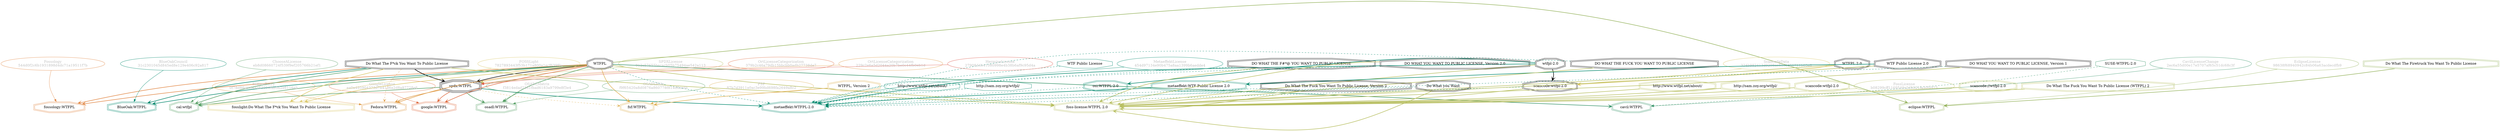 strict digraph {
    node [shape=box];
    graph [splines=curved];
    4302 [label="SPDXLicense\n912c57655becacb05b75494ae542a113"
         ,fontcolor=gray
         ,color="#b8bf62"
         ,fillcolor="beige;1"
         ,shape=ellipse];
    4303 [label="spdx:WTFPL"
         ,shape=tripleoctagon];
    4304 [label=WTFPL
         ,shape=doubleoctagon];
    4305 [label="Do What The F*ck You Want To Public License"
         ,shape=doubleoctagon];
    5440 [label="GoogleLicense\nea0a495904373d7b41d6a2d8a87728e6"
         ,fontcolor=gray
         ,color="#e06f45"
         ,fillcolor="beige;1"
         ,shape=ellipse];
    5441 [label="google:WTFPL"
         ,color="#e06f45"
         ,shape=doubleoctagon];
    8489 [label="FedoraEntry\n0f78d88cec6e4a63034fab562e6116ab"
         ,fontcolor=gray
         ,color="#e09d4b"
         ,fillcolor="beige;1"
         ,shape=ellipse];
    8490 [label="Fedora:WTFPL"
         ,color="#e09d4b"
         ,shape=doubleoctagon];
    9221 [label="BlueOakCouncil\n31c2301045d845ed8e129e406c92a817"
         ,fontcolor=gray
         ,color="#00876c"
         ,fillcolor="beige;1"
         ,shape=ellipse];
    9222 [label="BlueOak:WTFPL"
         ,color="#00876c"
         ,shape=doubleoctagon];
    9746 [label="OSADLRule\nf9f65420a8d0876a860778f814d6cedb"
         ,fontcolor=gray
         ,color="#58a066"
         ,fillcolor="beige;1"
         ,shape=ellipse];
    9747 [label="osadl:WTFPL"
         ,color="#58a066"
         ,shape=doubleoctagon];
    9988 [label="OSADLMatrix\nf3814edad2361fbad6183a9799e8f3e4"
         ,fontcolor=gray
         ,color="#58a066"
         ,fillcolor="beige;1"
         ,shape=ellipse];
    10595 [label="FSF\n87b7d3911a0ac3e99bd698fa2649a8c2"
          ,fontcolor=gray
          ,color="#deb256"
          ,fillcolor="beige;1"
          ,shape=ellipse];
    10596 [label="fsf:WTFPL"
          ,color="#deb256"
          ,shape=doubleoctagon];
    10597 [label="WTFPL, Version 2"
          ,color="#deb256"
          ,shape=doubleoctagon];
    11026 [label="ChooseALicense\neb8d08660724f539f9ef205766b21ef1"
          ,fontcolor=gray
          ,color="#58a066"
          ,fillcolor="beige;1"
          ,shape=ellipse];
    11027 [label="cal:wtfpl"
          ,color="#58a066"
          ,shape=doubleoctagon];
    25366 [label="ScancodeData\n324b982413d9298ae51c4356711b65e8"
          ,fontcolor=gray
          ,color="#dac767"
          ,fillcolor="beige;1"
          ,shape=ellipse];
    25367 [label="scancode:wtfpl-2.0"
          ,shape=doubleoctagon];
    25368 [label="wtfpl-2.0"
          ,shape=doubleoctagon];
    25369 [label="WTFPL 2.0"
          ,shape=doubleoctagon];
    27083 [label="Fossology\n544d0f2c6b1931898d4dc71a19511f7b"
          ,fontcolor=gray
          ,color="#e18745"
          ,fillcolor="beige;1"
          ,shape=ellipse];
    27084 [label="fossology:WTFPL"
          ,color="#e18745"
          ,shape=doubleoctagon];
    35255 [label="OrtLicenseCategorization\n379b2c46a79db15bbcbb0adb27738de7"
          ,fontcolor=gray
          ,color="#e06f45"
          ,fillcolor="beige;1"
          ,shape=ellipse];
    36268 [label="OrtLicenseCategorization\n229c2e6a5d2044a20b7be0c44fb0eb1d"
          ,fontcolor=gray
          ,color="#e09d4b"
          ,fillcolor="beige;1"
          ,shape=ellipse];
    38125 [label="CavilLicenseChange\n2ec6a55d00e17e5707af65c51dc68c3f"
          ,fontcolor=gray
          ,color="#379469"
          ,fillcolor="beige;1"
          ,shape=ellipse];
    38126 [label="cavil:WTFPL"
          ,color="#379469"
          ,shape=doubleoctagon];
    38127 [label="SUSE-WTFPL-2.0"
          ,color="#379469"
          ,shape=octagon];
    49452 [label="MetaeffektLicense\n454d97134e90b475a8aa1399b6aedde4"
          ,fontcolor=gray
          ,color="#00876c"
          ,fillcolor="beige;1"
          ,shape=ellipse];
    49453 [label="metaeffekt:WTFPL-2.0"
          ,color="#00876c"
          ,shape=doubleoctagon];
    49454 [label="metaeffekt:WTF Public License 2.0"
          ,color="#00876c"
          ,shape=doubleoctagon];
    49455 [label="WTF Public License 2.0"
          ,shape=doubleoctagon];
    49456 [label="WTF Public License"
          ,color="#00876c"
          ,shape=octagon];
    49457 [label="DO WHAT THE F#*@ YOU WANT TO PUBLIC LICENSE"
          ,shape=doubleoctagon];
    49458 [label="DO WHAT THE FUCK YOU WANT TO PUBLIC LICENSE"
          ,shape=doubleoctagon];
    49459 [label="DO WHAT YOU WANT TO PUBLIC LICENSE, Version 1"
          ,shape=doubleoctagon];
    49460 [label="DO WHAT YOU WANT TO PUBLIC LICENSE, Version 2.0"
          ,shape=doubleoctagon];
    49461 [label="Do What The Fuck You Want To Public License, Version 2"
          ,shape=doubleoctagon];
    49462 [label="Do What you Want"
          ,shape=doubleoctagon];
    49463 [label="http://www.wtfpl.net/about/"
          ,color="#00876c"
          ,shape=octagon];
    49465 [label="http://sam.zoy.org/wtfpl/"
          ,color="#00876c"
          ,shape=octagon];
    49467 [label="osi:WTFPL-2.0"
          ,color="#00876c"
          ,shape=doubleoctagon];
    50074 [label="HermineLicense\n27908d4b41080998e4b38b6af9c95d4a"
          ,fontcolor=gray
          ,color="#dc574a"
          ,fillcolor="beige;1"
          ,shape=ellipse];
    50857 [label="FossLicense\nb08299cff1169549c2d5021fa30fa923"
          ,fontcolor=gray
          ,color="#b8bf62"
          ,fillcolor="beige;1"
          ,shape=ellipse];
    50858 [label="foss-license:WTFPL 2.0"
          ,color="#b8bf62"
          ,shape=doubleoctagon];
    50859 [label="scancode://wtfpl-2.0"
          ,color="#b8bf62"
          ,shape=doubleoctagon];
    50860 [label="Do What The Fuck You Want To Public License (WTFPL) 2"
          ,color="#b8bf62"
          ,shape=doubleoctagon];
    50861 [label="http://www.wtfpl.net/about/"
          ,color="#b8bf62"
          ,shape=doubleoctagon];
    50862 [label="http://sam.zoy.org/wtfpl/"
          ,color="#b8bf62"
          ,shape=doubleoctagon];
    50863 [label="scancode:wtfpl-2.0"
          ,color="#b8bf62"
          ,shape=doubleoctagon];
    51077 [label="FOSSLight\n7827893443f53b171a800a1ecf639f0a"
          ,fontcolor=gray
          ,color="#dac767"
          ,fillcolor="beige;1"
          ,shape=ellipse];
    51078 [label="fosslight:Do What The F*ck You Want To Public License"
          ,color="#dac767"
          ,shape=doubleoctagon];
    54333 [label="EclipseLicense\n98638f68940942c84b06a63acdecdfb9"
          ,fontcolor=gray
          ,color="#98b561"
          ,fillcolor="beige;1"
          ,shape=ellipse];
    54334 [label="eclipse:WTFPL"
          ,color="#98b561"
          ,shape=doubleoctagon];
    54335 [label="Do What The Firetruck You Want To Public License"
          ,color="#98b561"
          ,shape=doubleoctagon];
    4302 -> 4303 [weight=0.5
                 ,color="#b8bf62"];
    4303 -> 5441 [style=bold
                 ,arrowhead=vee
                 ,weight=0.7
                 ,color="#e06f45"];
    4303 -> 8490 [style=bold
                 ,arrowhead=vee
                 ,weight=0.7
                 ,color="#e09d4b"];
    4303 -> 9747 [style=bold
                 ,arrowhead=vee
                 ,weight=0.7
                 ,color="#58a066"];
    4303 -> 10596 [style=dashed
                  ,arrowhead=vee
                  ,weight=0.5
                  ,color="#deb256"];
    4303 -> 11027 [style=bold
                  ,arrowhead=vee
                  ,weight=0.7
                  ,color="#58a066"];
    4303 -> 49453 [style=bold
                  ,arrowhead=vee
                  ,weight=0.7
                  ,color="#00876c"];
    4304 -> 4303 [style=bold
                 ,arrowhead=vee
                 ,weight=0.7];
    4304 -> 5441 [style=bold
                 ,arrowhead=vee
                 ,weight=0.7
                 ,color="#e06f45"];
    4304 -> 8490 [style=bold
                 ,arrowhead=vee
                 ,weight=0.7
                 ,color="#e09d4b"];
    4304 -> 8490 [style=bold
                 ,arrowhead=vee
                 ,weight=0.7
                 ,color="#e09d4b"];
    4304 -> 9222 [style=bold
                 ,arrowhead=vee
                 ,weight=0.7
                 ,color="#00876c"];
    4304 -> 9747 [style=bold
                 ,arrowhead=vee
                 ,weight=0.7
                 ,color="#58a066"];
    4304 -> 10596 [style=bold
                  ,arrowhead=vee
                  ,weight=0.7
                  ,color="#deb256"];
    4304 -> 11027 [style=bold
                  ,arrowhead=vee
                  ,weight=0.7
                  ,color="#58a066"];
    4304 -> 27084 [style=bold
                  ,arrowhead=vee
                  ,weight=0.7
                  ,color="#e18745"];
    4304 -> 38126 [style=bold
                  ,arrowhead=vee
                  ,weight=0.7
                  ,color="#379469"];
    4304 -> 38126 [style=bold
                  ,arrowhead=vee
                  ,weight=0.7
                  ,color="#379469"];
    4304 -> 49453 [style=dashed
                  ,arrowhead=vee
                  ,weight=0.5
                  ,color="#00876c"];
    4304 -> 50858 [style=bold
                  ,arrowhead=vee
                  ,weight=0.7
                  ,color="#b8bf62"];
    4304 -> 51078 [style=bold
                  ,arrowhead=vee
                  ,weight=0.7
                  ,color="#dac767"];
    4304 -> 54334 [style=bold
                  ,arrowhead=vee
                  ,weight=0.7
                  ,color="#98b561"];
    4305 -> 4303 [style=bold
                 ,arrowhead=vee
                 ,weight=0.7];
    4305 -> 8490 [style=dashed
                 ,arrowhead=vee
                 ,weight=0.5
                 ,color="#e09d4b"];
    4305 -> 9222 [style=bold
                 ,arrowhead=vee
                 ,weight=0.7
                 ,color="#00876c"];
    4305 -> 11027 [style=bold
                  ,arrowhead=vee
                  ,weight=0.7
                  ,color="#58a066"];
    4305 -> 27084 [style=bold
                  ,arrowhead=vee
                  ,weight=0.7
                  ,color="#e18745"];
    4305 -> 50858 [style=bold
                  ,arrowhead=vee
                  ,weight=0.7
                  ,color="#b8bf62"];
    4305 -> 51078 [style=bold
                  ,arrowhead=vee
                  ,weight=0.7
                  ,color="#dac767"];
    5440 -> 5441 [weight=0.5
                 ,color="#e06f45"];
    8489 -> 8490 [weight=0.5
                 ,color="#e09d4b"];
    9221 -> 9222 [weight=0.5
                 ,color="#00876c"];
    9746 -> 9747 [weight=0.5
                 ,color="#58a066"];
    9988 -> 9747 [weight=0.5
                 ,color="#58a066"];
    10595 -> 10596 [weight=0.5
                   ,color="#deb256"];
    10597 -> 10596 [style=bold
                   ,arrowhead=vee
                   ,weight=0.7
                   ,color="#deb256"];
    11026 -> 11027 [weight=0.5
                   ,color="#58a066"];
    25366 -> 25367 [weight=0.5
                   ,color="#dac767"];
    25367 -> 49453 [style=dashed
                   ,arrowhead=vee
                   ,weight=0.5
                   ,color="#00876c"];
    25367 -> 50858 [style=bold
                   ,arrowhead=vee
                   ,weight=0.7
                   ,color="#b8bf62"];
    25368 -> 25367 [style=bold
                   ,arrowhead=vee
                   ,weight=0.7];
    25368 -> 49453 [style=bold
                   ,arrowhead=vee
                   ,weight=0.7
                   ,color="#00876c"];
    25368 -> 49467 [style=bold
                   ,arrowhead=vee
                   ,weight=0.7
                   ,color="#00876c"];
    25368 -> 50858 [style=bold
                   ,arrowhead=vee
                   ,weight=0.7
                   ,color="#b8bf62"];
    25369 -> 25367 [style=bold
                   ,arrowhead=vee
                   ,weight=0.7
                   ,color="#dac767"];
    25369 -> 50858 [style=bold
                   ,arrowhead=vee
                   ,weight=0.7
                   ,color="#b8bf62"];
    27083 -> 27084 [weight=0.5
                   ,color="#e18745"];
    35255 -> 4303 [weight=0.5
                  ,color="#e06f45"];
    36268 -> 4303 [weight=0.5
                  ,color="#e09d4b"];
    38125 -> 38126 [weight=0.5
                   ,color="#379469"];
    38127 -> 38126 [style=dashed
                   ,arrowhead=vee
                   ,weight=0.5
                   ,color="#379469"];
    49452 -> 49453 [weight=0.5
                   ,color="#00876c"];
    49454 -> 49453 [style=bold
                   ,arrowhead=vee
                   ,weight=0.7
                   ,color="#00876c"];
    49455 -> 49454 [style=bold
                   ,arrowhead=vee
                   ,weight=0.7
                   ,color="#00876c"];
    49455 -> 50858 [style=bold
                   ,arrowhead=vee
                   ,weight=0.7
                   ,color="#b8bf62"];
    49456 -> 49453 [style=dashed
                   ,arrowhead=vee
                   ,weight=0.5
                   ,color="#00876c"];
    49457 -> 49453 [style=dashed
                   ,arrowhead=vee
                   ,weight=0.5
                   ,color="#00876c"];
    49457 -> 50858 [style=bold
                   ,arrowhead=vee
                   ,weight=0.7
                   ,color="#b8bf62"];
    49458 -> 49453 [style=dashed
                   ,arrowhead=vee
                   ,weight=0.5
                   ,color="#00876c"];
    49458 -> 50858 [style=bold
                   ,arrowhead=vee
                   ,weight=0.7
                   ,color="#b8bf62"];
    49459 -> 49453 [style=dashed
                   ,arrowhead=vee
                   ,weight=0.5
                   ,color="#00876c"];
    49459 -> 50858 [style=bold
                   ,arrowhead=vee
                   ,weight=0.7
                   ,color="#b8bf62"];
    49460 -> 49453 [style=dashed
                   ,arrowhead=vee
                   ,weight=0.5
                   ,color="#00876c"];
    49460 -> 50858 [style=bold
                   ,arrowhead=vee
                   ,weight=0.7
                   ,color="#b8bf62"];
    49461 -> 49453 [style=dashed
                   ,arrowhead=vee
                   ,weight=0.5
                   ,color="#00876c"];
    49461 -> 50858 [style=bold
                   ,arrowhead=vee
                   ,weight=0.7
                   ,color="#b8bf62"];
    49462 -> 49453 [style=dashed
                   ,arrowhead=vee
                   ,weight=0.5
                   ,color="#00876c"];
    49462 -> 50858 [style=bold
                   ,arrowhead=vee
                   ,weight=0.7
                   ,color="#b8bf62"];
    49463 -> 49453 [style=dashed
                   ,arrowhead=vee
                   ,weight=0.5
                   ,color="#00876c"];
    49465 -> 49453 [style=dashed
                   ,arrowhead=vee
                   ,weight=0.5
                   ,color="#00876c"];
    49467 -> 49453 [style=dashed
                   ,arrowhead=vee
                   ,weight=0.5
                   ,color="#00876c"];
    50074 -> 4303 [weight=0.5
                  ,color="#dc574a"];
    50857 -> 50858 [weight=0.5
                   ,color="#b8bf62"];
    50859 -> 50858 [style=bold
                   ,arrowhead=vee
                   ,weight=0.7
                   ,color="#b8bf62"];
    50860 -> 50858 [style=bold
                   ,arrowhead=vee
                   ,weight=0.7
                   ,color="#b8bf62"];
    50861 -> 50858 [style=bold
                   ,arrowhead=vee
                   ,weight=0.7
                   ,color="#b8bf62"];
    50862 -> 50858 [style=bold
                   ,arrowhead=vee
                   ,weight=0.7
                   ,color="#b8bf62"];
    50863 -> 50858 [style=bold
                   ,arrowhead=vee
                   ,weight=0.7
                   ,color="#b8bf62"];
    51077 -> 51078 [weight=0.5
                   ,color="#dac767"];
    54333 -> 54334 [weight=0.5
                   ,color="#98b561"];
    54335 -> 54334 [style=bold
                   ,arrowhead=vee
                   ,weight=0.7
                   ,color="#98b561"];
}

